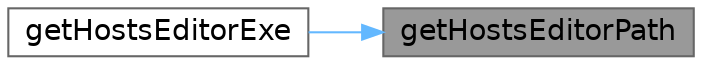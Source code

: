 digraph "getHostsEditorPath"
{
 // LATEX_PDF_SIZE
  bgcolor="transparent";
  edge [fontname=Helvetica,fontsize=14,labelfontname=Helvetica,labelfontsize=14];
  node [fontname=Helvetica,fontsize=14,shape=box,height=0.2,width=0.4];
  rankdir="RL";
  Node1 [id="Node000001",label="getHostsEditorPath",height=0.2,width=0.4,color="gray40", fillcolor="grey60", style="filled", fontcolor="black",tooltip=" "];
  Node1 -> Node2 [id="edge1_Node000001_Node000002",dir="back",color="steelblue1",style="solid",tooltip=" "];
  Node2 [id="Node000002",label="getHostsEditorExe",height=0.2,width=0.4,color="grey40", fillcolor="white", style="filled",URL="$db/d6d/classCore.html#ad6274096b2bb27e2a6cac5aaa4743753",tooltip=" "];
}
